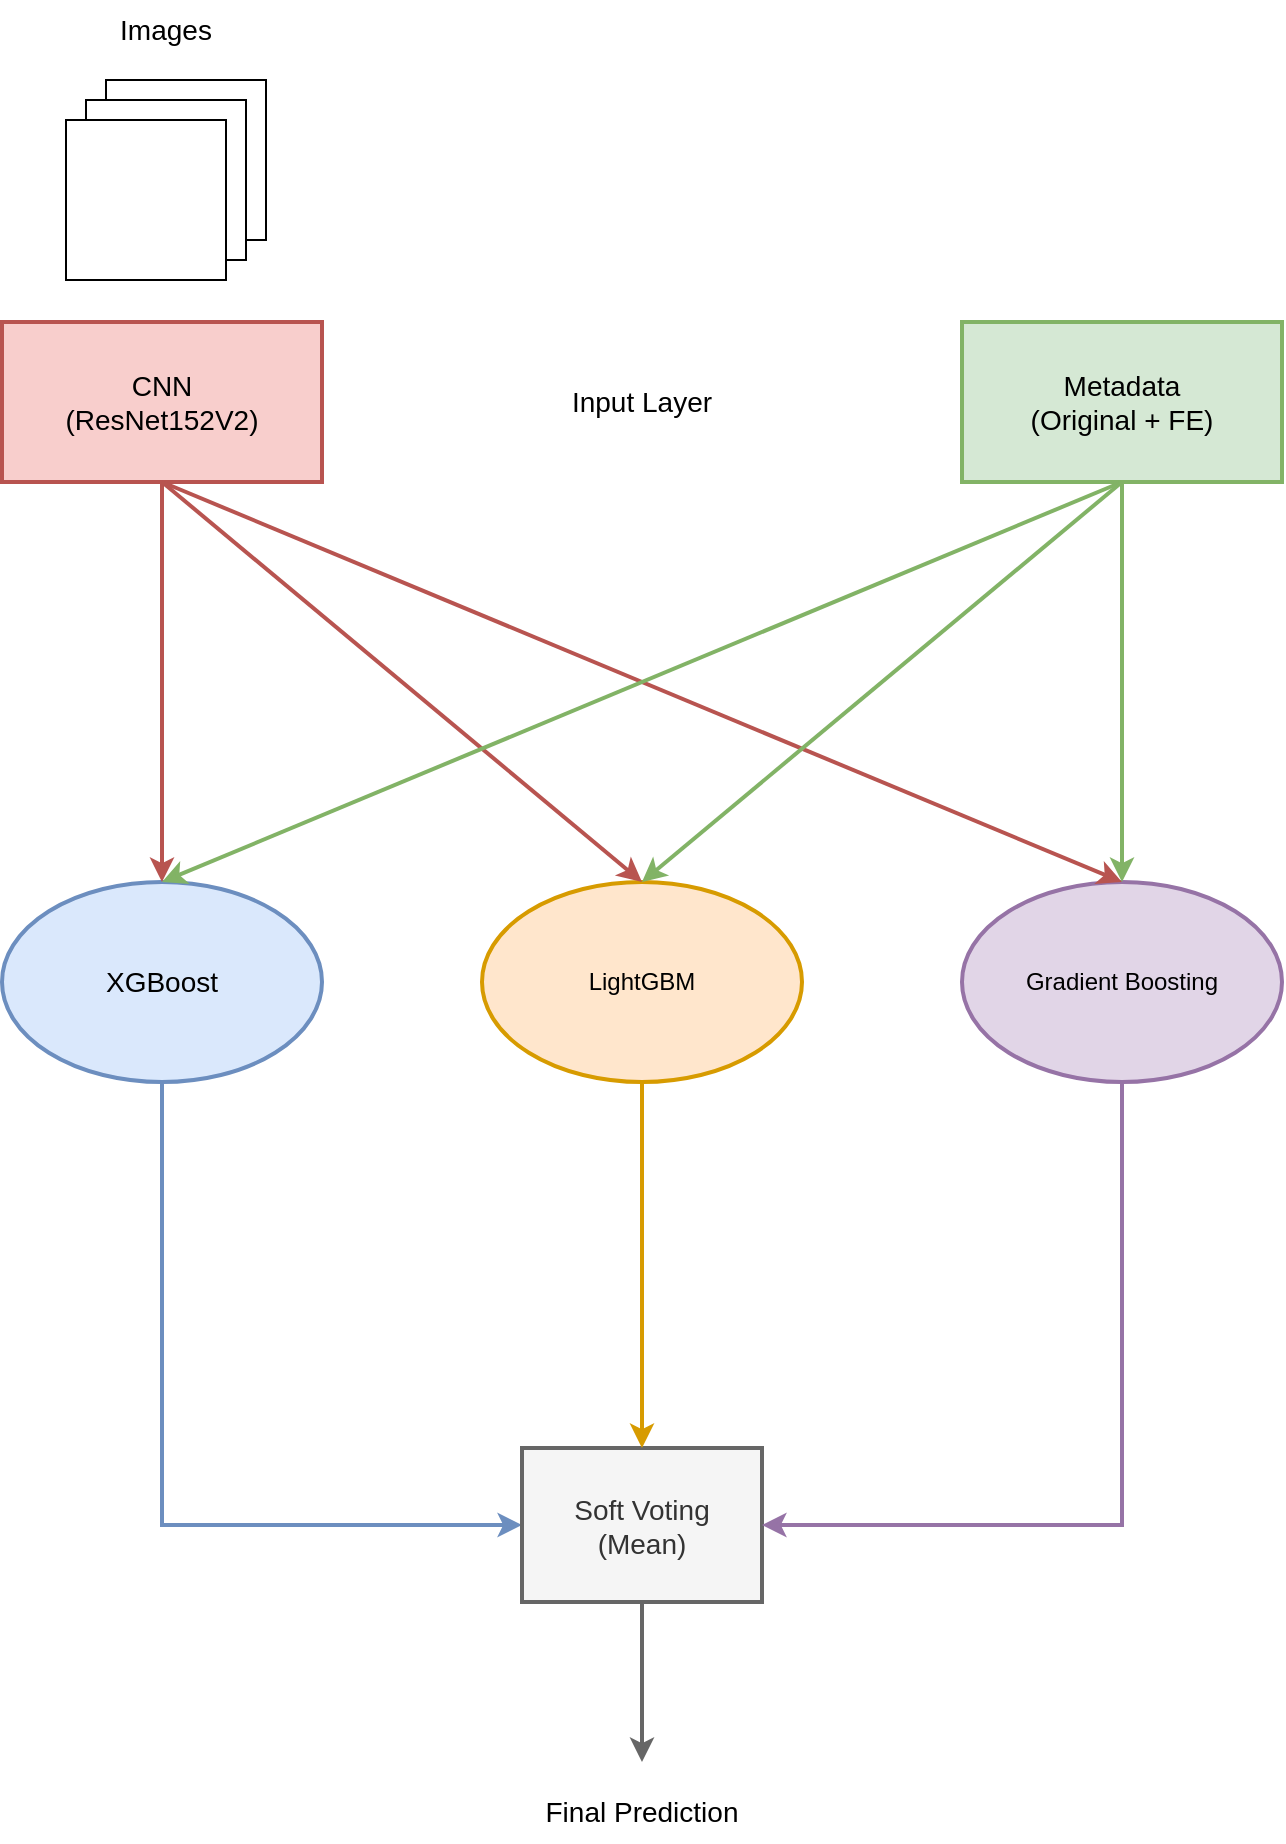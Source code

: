 <mxfile version="24.7.14">
  <diagram id="C5RBs43oDa-KdzZeNtuy" name="Page-1">
    <mxGraphModel dx="1232" dy="1090" grid="1" gridSize="10" guides="1" tooltips="1" connect="1" arrows="1" fold="1" page="1" pageScale="1" pageWidth="827" pageHeight="1169" background="#ffffff" math="0" shadow="0">
      <root>
        <mxCell id="WIyWlLk6GJQsqaUBKTNV-0" />
        <mxCell id="WIyWlLk6GJQsqaUBKTNV-1" parent="WIyWlLk6GJQsqaUBKTNV-0" />
        <mxCell id="LI9GZYLnp5pJ0-7i5mNz-3" value="&lt;font style=&quot;font-size: 14px;&quot;&gt;CNN&lt;/font&gt;&lt;div&gt;&lt;font style=&quot;font-size: 14px;&quot;&gt;(ResNet152V2)&lt;/font&gt;&lt;/div&gt;" style="rounded=0;whiteSpace=wrap;html=1;fillColor=#f8cecc;strokeColor=#b85450;strokeWidth=2;" vertex="1" parent="WIyWlLk6GJQsqaUBKTNV-1">
          <mxGeometry x="80" y="201" width="160" height="80" as="geometry" />
        </mxCell>
        <mxCell id="LI9GZYLnp5pJ0-7i5mNz-24" style="edgeStyle=orthogonalEdgeStyle;rounded=0;orthogonalLoop=1;jettySize=auto;html=1;exitX=0.5;exitY=1;exitDx=0;exitDy=0;entryX=0;entryY=0.5;entryDx=0;entryDy=0;fillColor=#dae8fc;strokeColor=#6c8ebf;strokeWidth=2;" edge="1" parent="WIyWlLk6GJQsqaUBKTNV-1" source="LI9GZYLnp5pJ0-7i5mNz-4" target="LI9GZYLnp5pJ0-7i5mNz-18">
          <mxGeometry relative="1" as="geometry" />
        </mxCell>
        <mxCell id="LI9GZYLnp5pJ0-7i5mNz-4" value="&lt;font style=&quot;font-size: 14px;&quot;&gt;XGBoost&lt;/font&gt;" style="ellipse;whiteSpace=wrap;html=1;fillColor=#dae8fc;strokeColor=#6c8ebf;strokeWidth=2;" vertex="1" parent="WIyWlLk6GJQsqaUBKTNV-1">
          <mxGeometry x="80" y="481" width="160" height="100" as="geometry" />
        </mxCell>
        <mxCell id="LI9GZYLnp5pJ0-7i5mNz-5" value="LightGBM" style="ellipse;whiteSpace=wrap;html=1;fillColor=#ffe6cc;strokeColor=#d79b00;strokeWidth=2;" vertex="1" parent="WIyWlLk6GJQsqaUBKTNV-1">
          <mxGeometry x="320" y="481" width="160" height="100" as="geometry" />
        </mxCell>
        <mxCell id="LI9GZYLnp5pJ0-7i5mNz-6" value="Gradient Boosting" style="ellipse;whiteSpace=wrap;html=1;fillColor=#e1d5e7;strokeColor=#9673a6;strokeWidth=2;" vertex="1" parent="WIyWlLk6GJQsqaUBKTNV-1">
          <mxGeometry x="560" y="481" width="160" height="100" as="geometry" />
        </mxCell>
        <mxCell id="LI9GZYLnp5pJ0-7i5mNz-7" value="&lt;font style=&quot;font-size: 14px;&quot;&gt;Metadata&lt;/font&gt;&lt;div&gt;&lt;font style=&quot;font-size: 14px;&quot;&gt;(Original + FE)&lt;/font&gt;&lt;/div&gt;" style="rounded=0;whiteSpace=wrap;html=1;fillColor=#d5e8d4;strokeColor=#82b366;strokeWidth=2;" vertex="1" parent="WIyWlLk6GJQsqaUBKTNV-1">
          <mxGeometry x="560" y="201" width="160" height="80" as="geometry" />
        </mxCell>
        <mxCell id="LI9GZYLnp5pJ0-7i5mNz-10" value="" style="endArrow=classic;html=1;rounded=0;exitX=0.5;exitY=1;exitDx=0;exitDy=0;entryX=0.5;entryY=0;entryDx=0;entryDy=0;fillColor=#f8cecc;strokeColor=#b85450;strokeWidth=2;" edge="1" parent="WIyWlLk6GJQsqaUBKTNV-1" source="LI9GZYLnp5pJ0-7i5mNz-3" target="LI9GZYLnp5pJ0-7i5mNz-4">
          <mxGeometry width="50" height="50" relative="1" as="geometry">
            <mxPoint x="390" y="661" as="sourcePoint" />
            <mxPoint x="440" y="611" as="targetPoint" />
          </mxGeometry>
        </mxCell>
        <mxCell id="LI9GZYLnp5pJ0-7i5mNz-12" value="" style="endArrow=classic;html=1;rounded=0;exitX=0.5;exitY=1;exitDx=0;exitDy=0;entryX=0.5;entryY=0;entryDx=0;entryDy=0;strokeWidth=2;fillColor=#f8cecc;strokeColor=#b85450;" edge="1" parent="WIyWlLk6GJQsqaUBKTNV-1" source="LI9GZYLnp5pJ0-7i5mNz-3" target="LI9GZYLnp5pJ0-7i5mNz-5">
          <mxGeometry width="50" height="50" relative="1" as="geometry">
            <mxPoint x="390" y="661" as="sourcePoint" />
            <mxPoint x="440" y="611" as="targetPoint" />
          </mxGeometry>
        </mxCell>
        <mxCell id="LI9GZYLnp5pJ0-7i5mNz-13" value="" style="endArrow=classic;html=1;rounded=0;exitX=0.5;exitY=1;exitDx=0;exitDy=0;entryX=0.5;entryY=0;entryDx=0;entryDy=0;strokeWidth=2;fillColor=#f8cecc;strokeColor=#b85450;" edge="1" parent="WIyWlLk6GJQsqaUBKTNV-1" source="LI9GZYLnp5pJ0-7i5mNz-3" target="LI9GZYLnp5pJ0-7i5mNz-6">
          <mxGeometry width="50" height="50" relative="1" as="geometry">
            <mxPoint x="170" y="291" as="sourcePoint" />
            <mxPoint x="410" y="491" as="targetPoint" />
          </mxGeometry>
        </mxCell>
        <mxCell id="LI9GZYLnp5pJ0-7i5mNz-15" value="" style="endArrow=classic;html=1;rounded=0;exitX=0.5;exitY=1;exitDx=0;exitDy=0;entryX=0.5;entryY=0;entryDx=0;entryDy=0;fillColor=#d5e8d4;strokeColor=#82b366;strokeWidth=2;" edge="1" parent="WIyWlLk6GJQsqaUBKTNV-1" source="LI9GZYLnp5pJ0-7i5mNz-7" target="LI9GZYLnp5pJ0-7i5mNz-4">
          <mxGeometry width="50" height="50" relative="1" as="geometry">
            <mxPoint x="390" y="661" as="sourcePoint" />
            <mxPoint x="440" y="611" as="targetPoint" />
          </mxGeometry>
        </mxCell>
        <mxCell id="LI9GZYLnp5pJ0-7i5mNz-16" value="" style="endArrow=classic;html=1;rounded=0;exitX=0.5;exitY=1;exitDx=0;exitDy=0;fillColor=#d5e8d4;strokeColor=#82b366;strokeWidth=2;" edge="1" parent="WIyWlLk6GJQsqaUBKTNV-1" source="LI9GZYLnp5pJ0-7i5mNz-7">
          <mxGeometry width="50" height="50" relative="1" as="geometry">
            <mxPoint x="650" y="291" as="sourcePoint" />
            <mxPoint x="400" y="481" as="targetPoint" />
          </mxGeometry>
        </mxCell>
        <mxCell id="LI9GZYLnp5pJ0-7i5mNz-17" value="" style="endArrow=classic;html=1;rounded=0;exitX=0.5;exitY=1;exitDx=0;exitDy=0;entryX=0.5;entryY=0;entryDx=0;entryDy=0;fillColor=#d5e8d4;strokeColor=#82b366;strokeWidth=2;" edge="1" parent="WIyWlLk6GJQsqaUBKTNV-1" source="LI9GZYLnp5pJ0-7i5mNz-7" target="LI9GZYLnp5pJ0-7i5mNz-6">
          <mxGeometry width="50" height="50" relative="1" as="geometry">
            <mxPoint x="660" y="301" as="sourcePoint" />
            <mxPoint x="180" y="501" as="targetPoint" />
          </mxGeometry>
        </mxCell>
        <mxCell id="LI9GZYLnp5pJ0-7i5mNz-25" style="edgeStyle=orthogonalEdgeStyle;rounded=0;orthogonalLoop=1;jettySize=auto;html=1;exitX=0.5;exitY=1;exitDx=0;exitDy=0;fillColor=#f5f5f5;strokeColor=#666666;strokeWidth=2;" edge="1" parent="WIyWlLk6GJQsqaUBKTNV-1" source="LI9GZYLnp5pJ0-7i5mNz-18">
          <mxGeometry relative="1" as="geometry">
            <mxPoint x="400" y="921" as="targetPoint" />
          </mxGeometry>
        </mxCell>
        <mxCell id="LI9GZYLnp5pJ0-7i5mNz-18" value="&lt;span style=&quot;font-size: 14px;&quot;&gt;Soft Voting&lt;/span&gt;&lt;div&gt;&lt;span style=&quot;font-size: 14px;&quot;&gt;(Mean)&lt;/span&gt;&lt;/div&gt;" style="rounded=0;whiteSpace=wrap;html=1;strokeWidth=2;fillColor=#f5f5f5;strokeColor=#666666;fontColor=#333333;" vertex="1" parent="WIyWlLk6GJQsqaUBKTNV-1">
          <mxGeometry x="340" y="764" width="120" height="77" as="geometry" />
        </mxCell>
        <mxCell id="LI9GZYLnp5pJ0-7i5mNz-20" value="" style="endArrow=classic;html=1;rounded=0;exitX=0.5;exitY=1;exitDx=0;exitDy=0;entryX=0.5;entryY=0;entryDx=0;entryDy=0;fillColor=#ffe6cc;strokeColor=#d79b00;strokeWidth=2;" edge="1" parent="WIyWlLk6GJQsqaUBKTNV-1" source="LI9GZYLnp5pJ0-7i5mNz-5" target="LI9GZYLnp5pJ0-7i5mNz-18">
          <mxGeometry width="50" height="50" relative="1" as="geometry">
            <mxPoint x="170" y="591" as="sourcePoint" />
            <mxPoint x="370" y="711" as="targetPoint" />
          </mxGeometry>
        </mxCell>
        <mxCell id="LI9GZYLnp5pJ0-7i5mNz-21" value="" style="endArrow=classic;html=1;rounded=0;exitX=0.5;exitY=1;exitDx=0;exitDy=0;fillColor=#e1d5e7;strokeColor=#9673a6;strokeWidth=2;edgeStyle=orthogonalEdgeStyle;entryX=1;entryY=0.5;entryDx=0;entryDy=0;" edge="1" parent="WIyWlLk6GJQsqaUBKTNV-1" source="LI9GZYLnp5pJ0-7i5mNz-6" target="LI9GZYLnp5pJ0-7i5mNz-18">
          <mxGeometry width="50" height="50" relative="1" as="geometry">
            <mxPoint x="410" y="591" as="sourcePoint" />
            <mxPoint x="460" y="761" as="targetPoint" />
          </mxGeometry>
        </mxCell>
        <mxCell id="LI9GZYLnp5pJ0-7i5mNz-26" value="&lt;font style=&quot;font-size: 14px;&quot;&gt;Final Prediction&lt;/font&gt;" style="text;html=1;align=center;verticalAlign=middle;whiteSpace=wrap;rounded=0;" vertex="1" parent="WIyWlLk6GJQsqaUBKTNV-1">
          <mxGeometry x="350" y="931" width="100" height="30" as="geometry" />
        </mxCell>
        <mxCell id="LI9GZYLnp5pJ0-7i5mNz-27" value="&lt;font style=&quot;font-size: 14px;&quot;&gt;Input Layer&lt;/font&gt;" style="text;html=1;align=center;verticalAlign=middle;whiteSpace=wrap;rounded=0;" vertex="1" parent="WIyWlLk6GJQsqaUBKTNV-1">
          <mxGeometry x="350" y="226" width="100" height="30" as="geometry" />
        </mxCell>
        <mxCell id="LI9GZYLnp5pJ0-7i5mNz-28" value="" style="whiteSpace=wrap;html=1;aspect=fixed;" vertex="1" parent="WIyWlLk6GJQsqaUBKTNV-1">
          <mxGeometry x="132" y="80" width="80" height="80" as="geometry" />
        </mxCell>
        <mxCell id="LI9GZYLnp5pJ0-7i5mNz-29" value="" style="whiteSpace=wrap;html=1;aspect=fixed;" vertex="1" parent="WIyWlLk6GJQsqaUBKTNV-1">
          <mxGeometry x="122" y="90" width="80" height="80" as="geometry" />
        </mxCell>
        <mxCell id="LI9GZYLnp5pJ0-7i5mNz-30" value="" style="whiteSpace=wrap;html=1;aspect=fixed;" vertex="1" parent="WIyWlLk6GJQsqaUBKTNV-1">
          <mxGeometry x="112" y="100" width="80" height="80" as="geometry" />
        </mxCell>
        <mxCell id="LI9GZYLnp5pJ0-7i5mNz-31" value="&lt;font style=&quot;font-size: 14px;&quot;&gt;Images&lt;/font&gt;" style="text;html=1;align=center;verticalAlign=middle;whiteSpace=wrap;rounded=0;" vertex="1" parent="WIyWlLk6GJQsqaUBKTNV-1">
          <mxGeometry x="112" y="40" width="100" height="30" as="geometry" />
        </mxCell>
      </root>
    </mxGraphModel>
  </diagram>
</mxfile>
